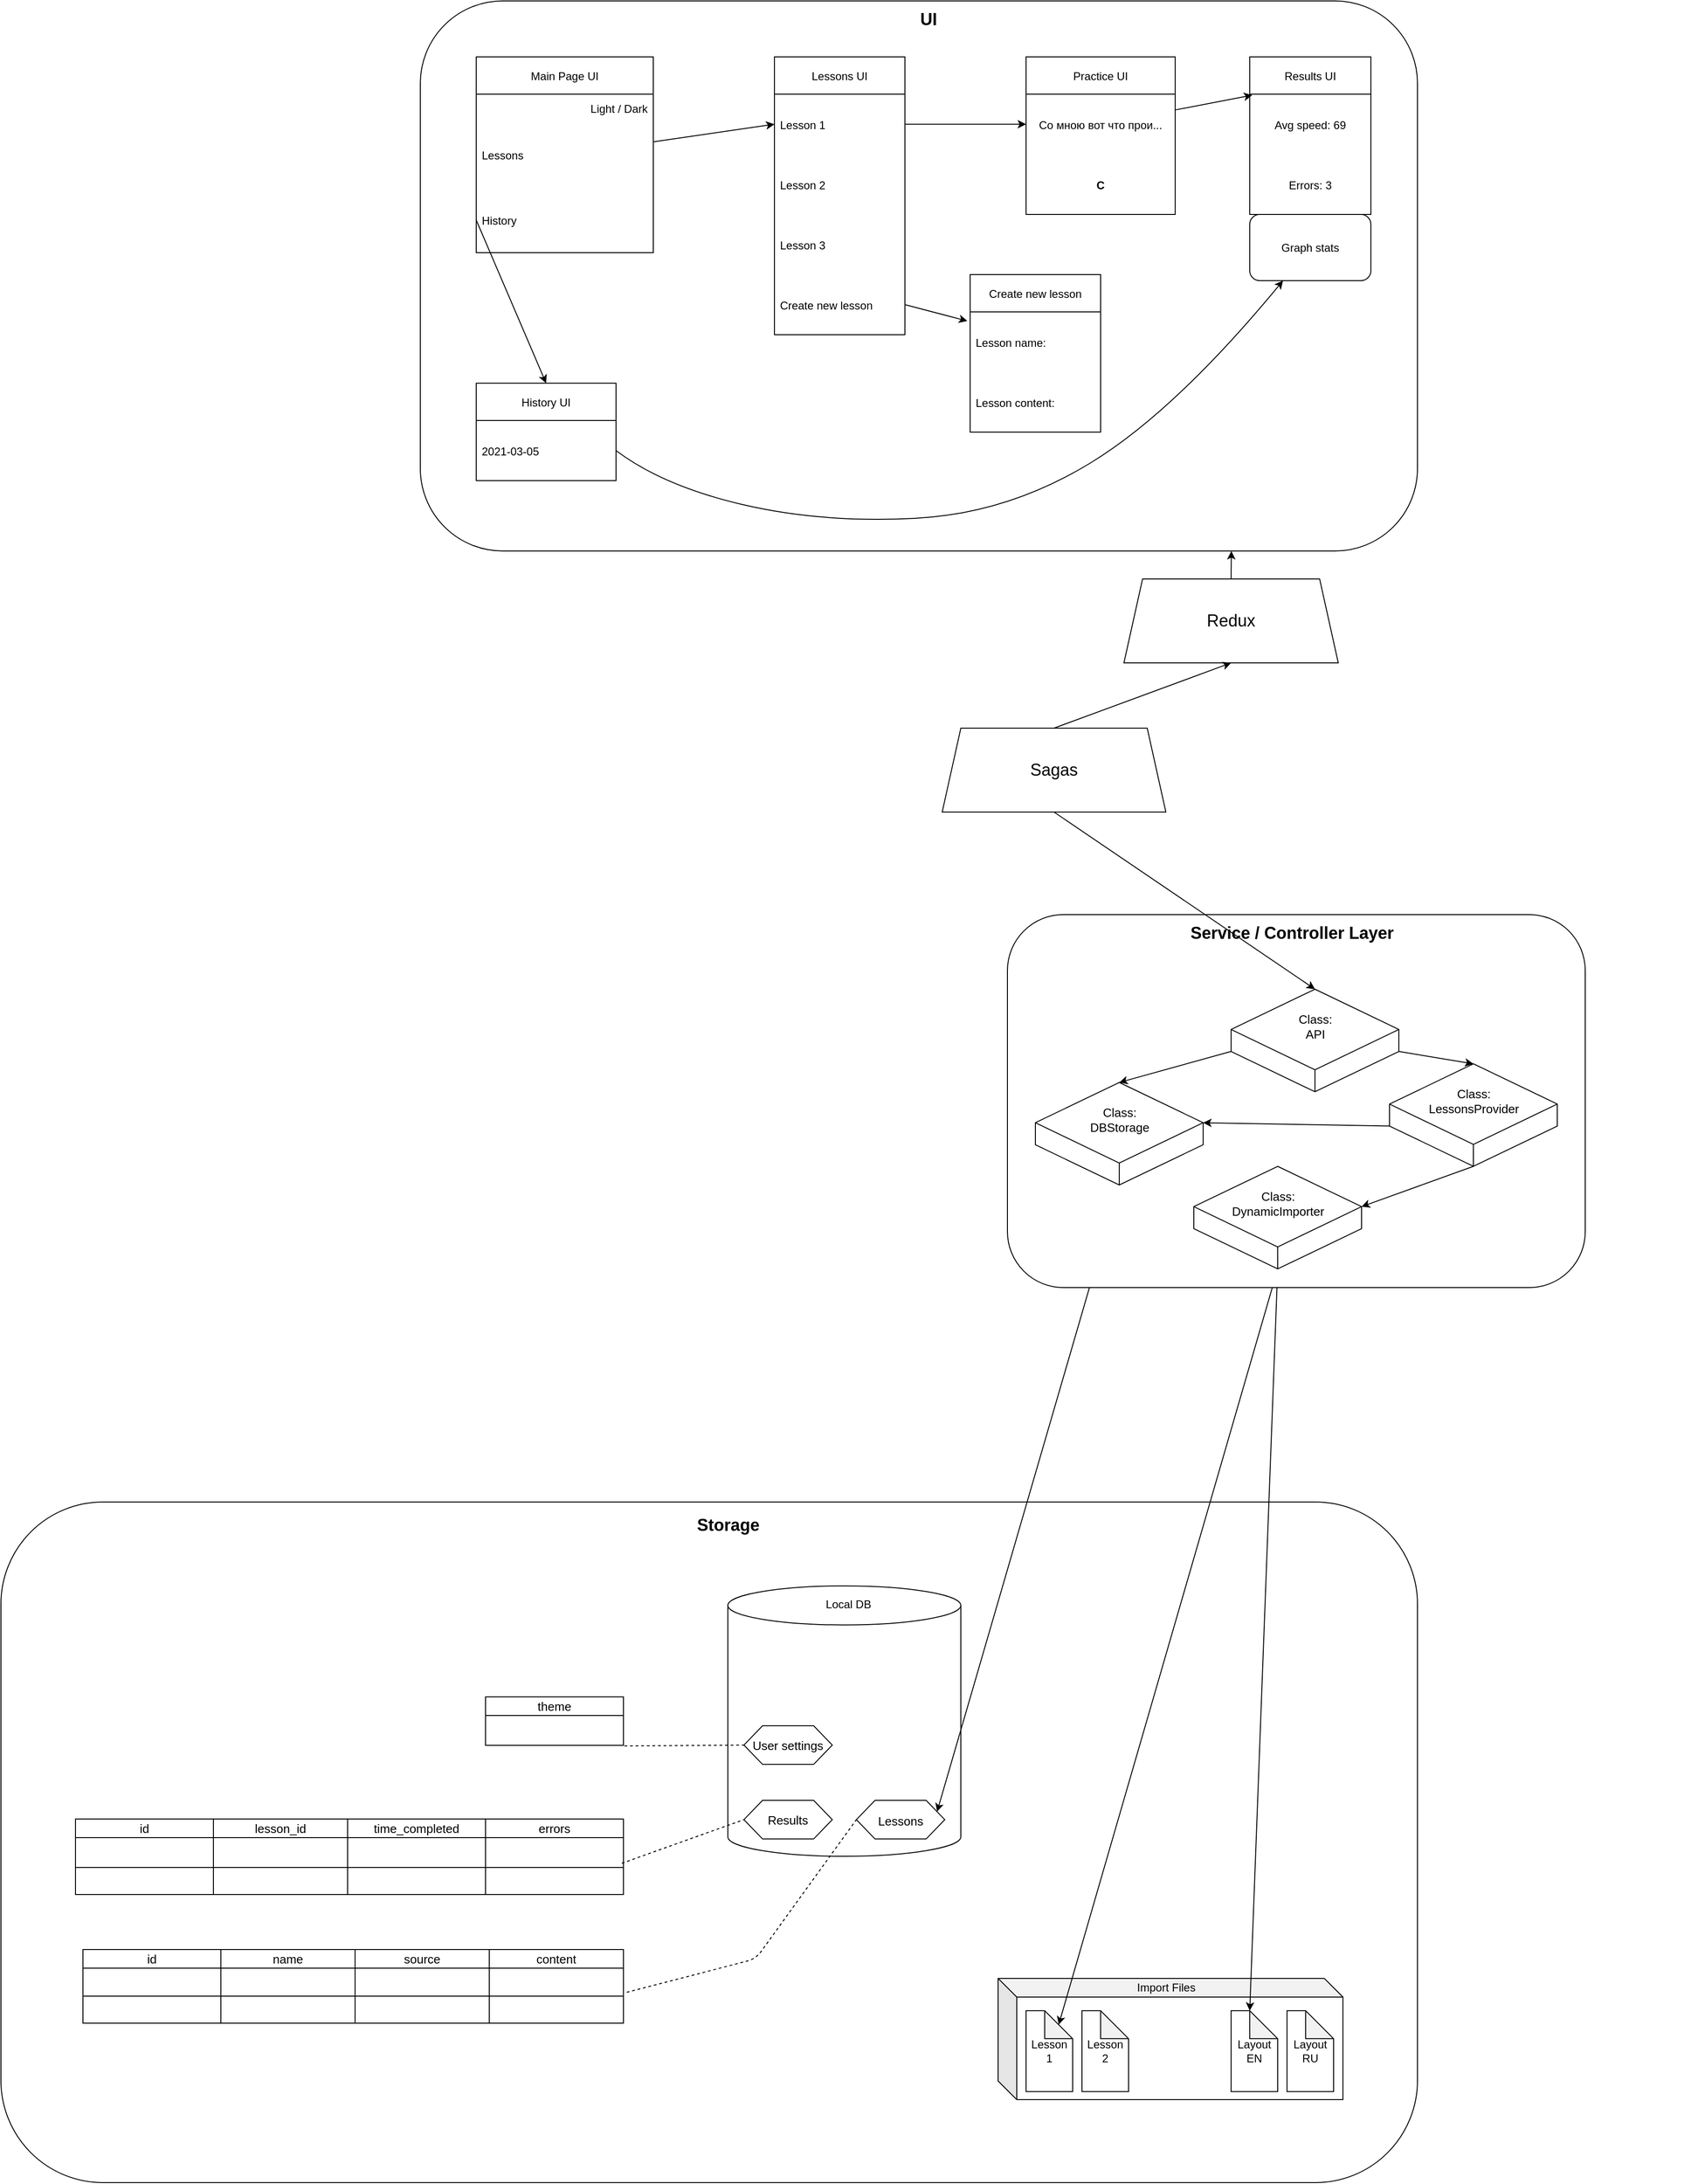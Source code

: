 <mxfile>
    <diagram id="RZQSZx16_u6nkqDhBxkH" name="Page-1">
        <mxGraphModel dx="3760" dy="6053" grid="1" gridSize="10" guides="1" tooltips="1" connect="1" arrows="1" fold="1" page="0" pageScale="1" pageWidth="827" pageHeight="1169" background="none" math="0" shadow="0">
            <root>
                <mxCell id="0"/>
                <mxCell id="1" parent="0"/>
                <mxCell id="492" value="" style="rounded=1;whiteSpace=wrap;html=1;fontSize=18;" vertex="1" parent="1">
                    <mxGeometry x="-840" y="-1120" width="1520" height="730" as="geometry"/>
                </mxCell>
                <mxCell id="36" value="" style="group" vertex="1" connectable="0" parent="1">
                    <mxGeometry x="230" y="-609" width="370" height="130" as="geometry"/>
                </mxCell>
                <mxCell id="28" value="" style="shape=cube;whiteSpace=wrap;html=1;boundedLbl=1;backgroundOutline=1;darkOpacity=0.05;darkOpacity2=0.1;" vertex="1" parent="36">
                    <mxGeometry width="370" height="130" as="geometry"/>
                </mxCell>
                <mxCell id="8" value="Lesson 1" style="shape=note;whiteSpace=wrap;html=1;backgroundOutline=1;darkOpacity=0.05;rounded=0;" parent="36" vertex="1">
                    <mxGeometry x="30" y="34.667" width="50" height="86.667" as="geometry"/>
                </mxCell>
                <mxCell id="9" value="Lesson 2" style="shape=note;whiteSpace=wrap;html=1;backgroundOutline=1;darkOpacity=0.05;rounded=0;" parent="36" vertex="1">
                    <mxGeometry x="90" y="34.667" width="50" height="86.667" as="geometry"/>
                </mxCell>
                <mxCell id="31" value="Layout EN" style="shape=note;whiteSpace=wrap;html=1;backgroundOutline=1;darkOpacity=0.05;rounded=0;" vertex="1" parent="36">
                    <mxGeometry x="250" y="34.667" width="50" height="86.667" as="geometry"/>
                </mxCell>
                <mxCell id="32" value="Layout RU" style="shape=note;whiteSpace=wrap;html=1;backgroundOutline=1;darkOpacity=0.05;rounded=0;" vertex="1" parent="36">
                    <mxGeometry x="310" y="34.667" width="50" height="86.667" as="geometry"/>
                </mxCell>
                <mxCell id="35" value="Import Files" style="text;html=1;align=center;verticalAlign=middle;resizable=0;points=[];autosize=1;strokeColor=none;fillColor=none;" vertex="1" parent="36">
                    <mxGeometry x="140" width="80" height="20" as="geometry"/>
                </mxCell>
                <mxCell id="40" value="" style="group" vertex="1" connectable="0" parent="1">
                    <mxGeometry x="-60" y="-1030" width="250" height="290" as="geometry"/>
                </mxCell>
                <mxCell id="27" value="" style="shape=cylinder3;whiteSpace=wrap;html=1;boundedLbl=1;backgroundOutline=1;size=20.923;" vertex="1" parent="40">
                    <mxGeometry width="250.0" height="290" as="geometry"/>
                </mxCell>
                <mxCell id="38" value="Local DB" style="text;html=1;align=center;verticalAlign=middle;resizable=0;points=[];autosize=1;strokeColor=none;fillColor=none;" vertex="1" parent="40">
                    <mxGeometry x="99.142" y="10.357" width="60" height="20" as="geometry"/>
                </mxCell>
                <mxCell id="45" value="&lt;font style=&quot;font-size: 13px&quot;&gt;Lessons&lt;/font&gt;" style="shape=hexagon;perimeter=hexagonPerimeter2;whiteSpace=wrap;html=1;fixedSize=1;fontSize=18;" vertex="1" parent="40">
                    <mxGeometry x="137.931" y="230" width="94.828" height="41.43" as="geometry"/>
                </mxCell>
                <mxCell id="49" value="Results" style="shape=hexagon;perimeter=hexagonPerimeter2;whiteSpace=wrap;html=1;fixedSize=1;fontSize=13;" vertex="1" parent="40">
                    <mxGeometry x="17.241" y="230" width="94.828" height="41.43" as="geometry"/>
                </mxCell>
                <mxCell id="110" value="User settings" style="shape=hexagon;perimeter=hexagonPerimeter2;whiteSpace=wrap;html=1;fixedSize=1;fontSize=13;" vertex="1" parent="40">
                    <mxGeometry x="17.241" y="150" width="94.828" height="41.43" as="geometry"/>
                </mxCell>
                <mxCell id="95" style="edgeStyle=none;html=1;exitX=0.5;exitY=1;exitDx=0;exitDy=0;exitPerimeter=0;entryX=0;entryY=0;entryDx=35;entryDy=15;entryPerimeter=0;fontSize=13;" edge="1" parent="1" source="86" target="8">
                    <mxGeometry relative="1" as="geometry"/>
                </mxCell>
                <mxCell id="96" style="edgeStyle=none;html=1;exitX=0.5;exitY=1;exitDx=0;exitDy=0;exitPerimeter=0;entryX=0;entryY=0;entryDx=20;entryDy=0;entryPerimeter=0;fontSize=13;" edge="1" parent="1" source="86" target="31">
                    <mxGeometry relative="1" as="geometry"/>
                </mxCell>
                <mxCell id="102" style="edgeStyle=none;html=1;exitX=0.5;exitY=1;exitDx=0;exitDy=0;exitPerimeter=0;entryX=1;entryY=0.25;entryDx=0;entryDy=0;fontSize=13;" edge="1" parent="1" source="99" target="45">
                    <mxGeometry relative="1" as="geometry"/>
                </mxCell>
                <mxCell id="137" value="" style="shape=table;html=1;whiteSpace=wrap;startSize=0;container=1;collapsible=0;childLayout=tableLayout;fontSize=13;" vertex="1" parent="1">
                    <mxGeometry x="-760" y="-780" width="588" height="81" as="geometry"/>
                </mxCell>
                <mxCell id="138" value="" style="shape=partialRectangle;html=1;whiteSpace=wrap;collapsible=0;dropTarget=0;pointerEvents=0;fillColor=none;top=0;left=0;bottom=0;right=0;points=[[0,0.5],[1,0.5]];portConstraint=eastwest;fontSize=13;" vertex="1" parent="137">
                    <mxGeometry width="588" height="20" as="geometry"/>
                </mxCell>
                <mxCell id="139" value="id" style="shape=partialRectangle;html=1;whiteSpace=wrap;connectable=0;fillColor=none;top=0;left=0;bottom=0;right=0;overflow=hidden;pointerEvents=1;fontSize=13;" vertex="1" parent="138">
                    <mxGeometry width="148" height="20" as="geometry">
                        <mxRectangle width="148" height="20" as="alternateBounds"/>
                    </mxGeometry>
                </mxCell>
                <mxCell id="140" value="lesson_id" style="shape=partialRectangle;html=1;whiteSpace=wrap;connectable=0;fillColor=none;top=0;left=0;bottom=0;right=0;overflow=hidden;pointerEvents=1;fontSize=13;" vertex="1" parent="138">
                    <mxGeometry x="148" width="144" height="20" as="geometry">
                        <mxRectangle width="144" height="20" as="alternateBounds"/>
                    </mxGeometry>
                </mxCell>
                <mxCell id="141" value="time_completed" style="shape=partialRectangle;html=1;whiteSpace=wrap;connectable=0;fillColor=none;top=0;left=0;bottom=0;right=0;overflow=hidden;pointerEvents=1;fontSize=13;" vertex="1" parent="138">
                    <mxGeometry x="292" width="148" height="20" as="geometry">
                        <mxRectangle width="148" height="20" as="alternateBounds"/>
                    </mxGeometry>
                </mxCell>
                <mxCell id="435" value="errors" style="shape=partialRectangle;html=1;whiteSpace=wrap;connectable=0;fillColor=none;top=0;left=0;bottom=0;right=0;overflow=hidden;pointerEvents=1;fontSize=13;" vertex="1" parent="138">
                    <mxGeometry x="440" width="148" height="20" as="geometry">
                        <mxRectangle width="148" height="20" as="alternateBounds"/>
                    </mxGeometry>
                </mxCell>
                <mxCell id="142" value="" style="shape=partialRectangle;html=1;whiteSpace=wrap;collapsible=0;dropTarget=0;pointerEvents=0;fillColor=none;top=0;left=0;bottom=0;right=0;points=[[0,0.5],[1,0.5]];portConstraint=eastwest;fontSize=13;" vertex="1" parent="137">
                    <mxGeometry y="20" width="588" height="32" as="geometry"/>
                </mxCell>
                <mxCell id="143" value="" style="shape=partialRectangle;html=1;whiteSpace=wrap;connectable=0;fillColor=none;top=0;left=0;bottom=0;right=0;overflow=hidden;pointerEvents=1;fontSize=13;" vertex="1" parent="142">
                    <mxGeometry width="148" height="32" as="geometry">
                        <mxRectangle width="148" height="32" as="alternateBounds"/>
                    </mxGeometry>
                </mxCell>
                <mxCell id="144" value="" style="shape=partialRectangle;html=1;whiteSpace=wrap;connectable=0;fillColor=none;top=0;left=0;bottom=0;right=0;overflow=hidden;pointerEvents=1;fontSize=13;" vertex="1" parent="142">
                    <mxGeometry x="148" width="144" height="32" as="geometry">
                        <mxRectangle width="144" height="32" as="alternateBounds"/>
                    </mxGeometry>
                </mxCell>
                <mxCell id="145" value="" style="shape=partialRectangle;html=1;whiteSpace=wrap;connectable=0;fillColor=none;top=0;left=0;bottom=0;right=0;overflow=hidden;pointerEvents=1;fontSize=13;" vertex="1" parent="142">
                    <mxGeometry x="292" width="148" height="32" as="geometry">
                        <mxRectangle width="148" height="32" as="alternateBounds"/>
                    </mxGeometry>
                </mxCell>
                <mxCell id="436" style="shape=partialRectangle;html=1;whiteSpace=wrap;connectable=0;fillColor=none;top=0;left=0;bottom=0;right=0;overflow=hidden;pointerEvents=1;fontSize=13;" vertex="1" parent="142">
                    <mxGeometry x="440" width="148" height="32" as="geometry">
                        <mxRectangle width="148" height="32" as="alternateBounds"/>
                    </mxGeometry>
                </mxCell>
                <mxCell id="146" value="" style="shape=partialRectangle;html=1;whiteSpace=wrap;collapsible=0;dropTarget=0;pointerEvents=0;fillColor=none;top=0;left=0;bottom=0;right=0;points=[[0,0.5],[1,0.5]];portConstraint=eastwest;fontSize=13;" vertex="1" parent="137">
                    <mxGeometry y="52" width="588" height="29" as="geometry"/>
                </mxCell>
                <mxCell id="147" value="" style="shape=partialRectangle;html=1;whiteSpace=wrap;connectable=0;fillColor=none;top=0;left=0;bottom=0;right=0;overflow=hidden;pointerEvents=1;fontSize=13;" vertex="1" parent="146">
                    <mxGeometry width="148" height="29" as="geometry">
                        <mxRectangle width="148" height="29" as="alternateBounds"/>
                    </mxGeometry>
                </mxCell>
                <mxCell id="148" value="" style="shape=partialRectangle;html=1;whiteSpace=wrap;connectable=0;fillColor=none;top=0;left=0;bottom=0;right=0;overflow=hidden;pointerEvents=1;fontSize=13;" vertex="1" parent="146">
                    <mxGeometry x="148" width="144" height="29" as="geometry">
                        <mxRectangle width="144" height="29" as="alternateBounds"/>
                    </mxGeometry>
                </mxCell>
                <mxCell id="149" value="" style="shape=partialRectangle;html=1;whiteSpace=wrap;connectable=0;fillColor=none;top=0;left=0;bottom=0;right=0;overflow=hidden;pointerEvents=1;fontSize=13;" vertex="1" parent="146">
                    <mxGeometry x="292" width="148" height="29" as="geometry">
                        <mxRectangle width="148" height="29" as="alternateBounds"/>
                    </mxGeometry>
                </mxCell>
                <mxCell id="437" style="shape=partialRectangle;html=1;whiteSpace=wrap;connectable=0;fillColor=none;top=0;left=0;bottom=0;right=0;overflow=hidden;pointerEvents=1;fontSize=13;" vertex="1" parent="146">
                    <mxGeometry x="440" width="148" height="29" as="geometry">
                        <mxRectangle width="148" height="29" as="alternateBounds"/>
                    </mxGeometry>
                </mxCell>
                <mxCell id="441" value="" style="shape=table;html=1;whiteSpace=wrap;startSize=0;container=1;collapsible=0;childLayout=tableLayout;fontSize=13;" vertex="1" parent="1">
                    <mxGeometry x="-752" y="-640" width="580" height="79" as="geometry"/>
                </mxCell>
                <mxCell id="442" value="" style="shape=partialRectangle;html=1;whiteSpace=wrap;collapsible=0;dropTarget=0;pointerEvents=0;fillColor=none;top=0;left=0;bottom=0;right=0;points=[[0,0.5],[1,0.5]];portConstraint=eastwest;fontSize=13;" vertex="1" parent="441">
                    <mxGeometry width="580" height="20" as="geometry"/>
                </mxCell>
                <mxCell id="443" value="id" style="shape=partialRectangle;html=1;whiteSpace=wrap;connectable=0;fillColor=none;top=0;left=0;bottom=0;right=0;overflow=hidden;pointerEvents=1;fontSize=13;" vertex="1" parent="442">
                    <mxGeometry width="148" height="20" as="geometry">
                        <mxRectangle width="148" height="20" as="alternateBounds"/>
                    </mxGeometry>
                </mxCell>
                <mxCell id="444" value="name" style="shape=partialRectangle;html=1;whiteSpace=wrap;connectable=0;fillColor=none;top=0;left=0;bottom=0;right=0;overflow=hidden;pointerEvents=1;fontSize=13;" vertex="1" parent="442">
                    <mxGeometry x="148" width="144" height="20" as="geometry">
                        <mxRectangle width="144" height="20" as="alternateBounds"/>
                    </mxGeometry>
                </mxCell>
                <mxCell id="518" value="source" style="shape=partialRectangle;html=1;whiteSpace=wrap;connectable=0;fillColor=none;top=0;left=0;bottom=0;right=0;overflow=hidden;pointerEvents=1;fontSize=13;" vertex="1" parent="442">
                    <mxGeometry x="292" width="144" height="20" as="geometry">
                        <mxRectangle width="144" height="20" as="alternateBounds"/>
                    </mxGeometry>
                </mxCell>
                <mxCell id="521" value="content" style="shape=partialRectangle;html=1;whiteSpace=wrap;connectable=0;fillColor=none;top=0;left=0;bottom=0;right=0;overflow=hidden;pointerEvents=1;fontSize=13;" vertex="1" parent="442">
                    <mxGeometry x="436" width="144" height="20" as="geometry">
                        <mxRectangle width="144" height="20" as="alternateBounds"/>
                    </mxGeometry>
                </mxCell>
                <mxCell id="447" value="" style="shape=partialRectangle;html=1;whiteSpace=wrap;collapsible=0;dropTarget=0;pointerEvents=0;fillColor=none;top=0;left=0;bottom=0;right=0;points=[[0,0.5],[1,0.5]];portConstraint=eastwest;fontSize=13;" vertex="1" parent="441">
                    <mxGeometry y="20" width="580" height="30" as="geometry"/>
                </mxCell>
                <mxCell id="448" value="" style="shape=partialRectangle;html=1;whiteSpace=wrap;connectable=0;fillColor=none;top=0;left=0;bottom=0;right=0;overflow=hidden;pointerEvents=1;fontSize=13;" vertex="1" parent="447">
                    <mxGeometry width="148" height="30" as="geometry">
                        <mxRectangle width="148" height="30" as="alternateBounds"/>
                    </mxGeometry>
                </mxCell>
                <mxCell id="449" value="" style="shape=partialRectangle;html=1;whiteSpace=wrap;connectable=0;fillColor=none;top=0;left=0;bottom=0;right=0;overflow=hidden;pointerEvents=1;fontSize=13;" vertex="1" parent="447">
                    <mxGeometry x="148" width="144" height="30" as="geometry">
                        <mxRectangle width="144" height="30" as="alternateBounds"/>
                    </mxGeometry>
                </mxCell>
                <mxCell id="519" style="shape=partialRectangle;html=1;whiteSpace=wrap;connectable=0;fillColor=none;top=0;left=0;bottom=0;right=0;overflow=hidden;pointerEvents=1;fontSize=13;" vertex="1" parent="447">
                    <mxGeometry x="292" width="144" height="30" as="geometry">
                        <mxRectangle width="144" height="30" as="alternateBounds"/>
                    </mxGeometry>
                </mxCell>
                <mxCell id="522" style="shape=partialRectangle;html=1;whiteSpace=wrap;connectable=0;fillColor=none;top=0;left=0;bottom=0;right=0;overflow=hidden;pointerEvents=1;fontSize=13;" vertex="1" parent="447">
                    <mxGeometry x="436" width="144" height="30" as="geometry">
                        <mxRectangle width="144" height="30" as="alternateBounds"/>
                    </mxGeometry>
                </mxCell>
                <mxCell id="452" value="" style="shape=partialRectangle;html=1;whiteSpace=wrap;collapsible=0;dropTarget=0;pointerEvents=0;fillColor=none;top=0;left=0;bottom=0;right=0;points=[[0,0.5],[1,0.5]];portConstraint=eastwest;fontSize=13;" vertex="1" parent="441">
                    <mxGeometry y="50" width="580" height="29" as="geometry"/>
                </mxCell>
                <mxCell id="453" value="" style="shape=partialRectangle;html=1;whiteSpace=wrap;connectable=0;fillColor=none;top=0;left=0;bottom=0;right=0;overflow=hidden;pointerEvents=1;fontSize=13;" vertex="1" parent="452">
                    <mxGeometry width="148" height="29" as="geometry">
                        <mxRectangle width="148" height="29" as="alternateBounds"/>
                    </mxGeometry>
                </mxCell>
                <mxCell id="454" value="" style="shape=partialRectangle;html=1;whiteSpace=wrap;connectable=0;fillColor=none;top=0;left=0;bottom=0;right=0;overflow=hidden;pointerEvents=1;fontSize=13;" vertex="1" parent="452">
                    <mxGeometry x="148" width="144" height="29" as="geometry">
                        <mxRectangle width="144" height="29" as="alternateBounds"/>
                    </mxGeometry>
                </mxCell>
                <mxCell id="520" style="shape=partialRectangle;html=1;whiteSpace=wrap;connectable=0;fillColor=none;top=0;left=0;bottom=0;right=0;overflow=hidden;pointerEvents=1;fontSize=13;" vertex="1" parent="452">
                    <mxGeometry x="292" width="144" height="29" as="geometry">
                        <mxRectangle width="144" height="29" as="alternateBounds"/>
                    </mxGeometry>
                </mxCell>
                <mxCell id="523" style="shape=partialRectangle;html=1;whiteSpace=wrap;connectable=0;fillColor=none;top=0;left=0;bottom=0;right=0;overflow=hidden;pointerEvents=1;fontSize=13;" vertex="1" parent="452">
                    <mxGeometry x="436" width="144" height="29" as="geometry">
                        <mxRectangle width="144" height="29" as="alternateBounds"/>
                    </mxGeometry>
                </mxCell>
                <mxCell id="471" value="" style="endArrow=none;dashed=1;html=1;fontSize=13;entryX=0;entryY=0.5;entryDx=0;entryDy=0;exitX=0.997;exitY=-0.155;exitDx=0;exitDy=0;exitPerimeter=0;" edge="1" parent="1" source="146" target="49">
                    <mxGeometry width="50" height="50" relative="1" as="geometry">
                        <mxPoint x="-680" y="-1720" as="sourcePoint"/>
                        <mxPoint x="-630" y="-1770" as="targetPoint"/>
                    </mxGeometry>
                </mxCell>
                <mxCell id="472" value="" style="endArrow=none;dashed=1;html=1;fontSize=13;entryX=0;entryY=0.5;entryDx=0;entryDy=0;exitX=1.006;exitY=-0.141;exitDx=0;exitDy=0;exitPerimeter=0;" edge="1" parent="1" source="452" target="45">
                    <mxGeometry width="50" height="50" relative="1" as="geometry">
                        <mxPoint x="-553.764" y="-1562.495" as="sourcePoint"/>
                        <mxPoint x="-332.759" y="-1579.285" as="targetPoint"/>
                        <Array as="points">
                            <mxPoint x="-30" y="-630"/>
                        </Array>
                    </mxGeometry>
                </mxCell>
                <mxCell id="474" value="" style="shape=table;html=1;whiteSpace=wrap;startSize=0;container=1;collapsible=0;childLayout=tableLayout;fontSize=13;" vertex="1" parent="1">
                    <mxGeometry x="-320" y="-911" width="148" height="52" as="geometry"/>
                </mxCell>
                <mxCell id="475" value="" style="shape=partialRectangle;html=1;whiteSpace=wrap;collapsible=0;dropTarget=0;pointerEvents=0;fillColor=none;top=0;left=0;bottom=0;right=0;points=[[0,0.5],[1,0.5]];portConstraint=eastwest;fontSize=13;" vertex="1" parent="474">
                    <mxGeometry width="148" height="20" as="geometry"/>
                </mxCell>
                <mxCell id="476" value="theme" style="shape=partialRectangle;html=1;whiteSpace=wrap;connectable=0;fillColor=none;top=0;left=0;bottom=0;right=0;overflow=hidden;pointerEvents=1;fontSize=13;" vertex="1" parent="475">
                    <mxGeometry width="148" height="20" as="geometry">
                        <mxRectangle width="148" height="20" as="alternateBounds"/>
                    </mxGeometry>
                </mxCell>
                <mxCell id="478" value="" style="shape=partialRectangle;html=1;whiteSpace=wrap;collapsible=0;dropTarget=0;pointerEvents=0;fillColor=none;top=0;left=0;bottom=0;right=0;points=[[0,0.5],[1,0.5]];portConstraint=eastwest;fontSize=13;" vertex="1" parent="474">
                    <mxGeometry y="20" width="148" height="32" as="geometry"/>
                </mxCell>
                <mxCell id="479" value="" style="shape=partialRectangle;html=1;whiteSpace=wrap;connectable=0;fillColor=none;top=0;left=0;bottom=0;right=0;overflow=hidden;pointerEvents=1;fontSize=13;" vertex="1" parent="478">
                    <mxGeometry width="148" height="32" as="geometry">
                        <mxRectangle width="148" height="32" as="alternateBounds"/>
                    </mxGeometry>
                </mxCell>
                <mxCell id="484" value="" style="endArrow=none;dashed=1;html=1;fontSize=13;entryX=0;entryY=0.5;entryDx=0;entryDy=0;exitX=1.007;exitY=1.021;exitDx=0;exitDy=0;exitPerimeter=0;" edge="1" parent="1" source="478" target="110">
                    <mxGeometry width="50" height="50" relative="1" as="geometry">
                        <mxPoint x="-553.764" y="-1562.495" as="sourcePoint"/>
                        <mxPoint x="-332.759" y="-1579.285" as="targetPoint"/>
                    </mxGeometry>
                </mxCell>
                <mxCell id="493" value="&lt;b&gt;Storage&lt;/b&gt;" style="text;html=1;align=center;verticalAlign=middle;resizable=0;points=[];autosize=1;strokeColor=none;fillColor=none;fontSize=18;" vertex="1" parent="1">
                    <mxGeometry x="-100" y="-1110" width="80" height="30" as="geometry"/>
                </mxCell>
                <mxCell id="494" value="" style="group" vertex="1" connectable="0" parent="1">
                    <mxGeometry x="70" y="-1790" width="910" height="630" as="geometry"/>
                </mxCell>
                <mxCell id="490" value="" style="rounded=1;whiteSpace=wrap;html=1;fontSize=13;" vertex="1" parent="494">
                    <mxGeometry x="170" y="40" width="620" height="400" as="geometry"/>
                </mxCell>
                <mxCell id="92" value="" style="group" vertex="1" connectable="0" parent="494">
                    <mxGeometry x="580" y="200" width="180" height="110" as="geometry"/>
                </mxCell>
                <mxCell id="85" value="&lt;br&gt;" style="html=1;whiteSpace=wrap;shape=isoCube2;backgroundOutline=1;isoAngle=15;fontSize=13;" vertex="1" parent="92">
                    <mxGeometry width="180" height="110" as="geometry"/>
                </mxCell>
                <mxCell id="87" value="Class:&lt;br&gt;LessonsProvider" style="text;html=1;align=center;verticalAlign=middle;resizable=0;points=[];autosize=1;strokeColor=none;fillColor=none;fontSize=13;" vertex="1" parent="92">
                    <mxGeometry x="35" y="20" width="110" height="40" as="geometry"/>
                </mxCell>
                <mxCell id="94" style="edgeStyle=none;html=1;exitX=0.5;exitY=1;exitDx=0;exitDy=0;exitPerimeter=0;entryX=0;entryY=0;entryDx=180;entryDy=43.214;entryPerimeter=0;fontSize=13;" edge="1" parent="494" source="85" target="86">
                    <mxGeometry relative="1" as="geometry"/>
                </mxCell>
                <mxCell id="101" style="edgeStyle=none;html=1;exitX=0;exitY=0;exitDx=0;exitDy=66.786;exitPerimeter=0;entryX=0;entryY=0;entryDx=180;entryDy=43.214;entryPerimeter=0;fontSize=13;" edge="1" parent="494" source="85" target="99">
                    <mxGeometry relative="1" as="geometry"/>
                </mxCell>
                <mxCell id="98" value="" style="group" vertex="1" connectable="0" parent="494">
                    <mxGeometry x="200" y="220" width="180" height="110" as="geometry"/>
                </mxCell>
                <mxCell id="99" value="&lt;br&gt;" style="html=1;whiteSpace=wrap;shape=isoCube2;backgroundOutline=1;isoAngle=15;fontSize=13;" vertex="1" parent="98">
                    <mxGeometry width="180" height="110" as="geometry"/>
                </mxCell>
                <mxCell id="100" value="Class:&lt;br&gt;DBStorage" style="text;html=1;align=center;verticalAlign=middle;resizable=0;points=[];autosize=1;strokeColor=none;fillColor=none;fontSize=13;" vertex="1" parent="98">
                    <mxGeometry x="50" y="20" width="80" height="40" as="geometry"/>
                </mxCell>
                <mxCell id="486" value="" style="group" vertex="1" connectable="0" parent="494">
                    <mxGeometry x="410" y="120" width="180" height="110" as="geometry"/>
                </mxCell>
                <mxCell id="487" value="&lt;br&gt;" style="html=1;whiteSpace=wrap;shape=isoCube2;backgroundOutline=1;isoAngle=15;fontSize=13;" vertex="1" parent="486">
                    <mxGeometry width="180" height="110" as="geometry"/>
                </mxCell>
                <mxCell id="488" value="Class:&lt;br&gt;API" style="text;html=1;align=center;verticalAlign=middle;resizable=0;points=[];autosize=1;strokeColor=none;fillColor=none;fontSize=13;" vertex="1" parent="486">
                    <mxGeometry x="65" y="20" width="50" height="40" as="geometry"/>
                </mxCell>
                <mxCell id="489" style="edgeStyle=none;html=1;entryX=0.5;entryY=0;entryDx=0;entryDy=0;entryPerimeter=0;fontSize=13;exitX=0;exitY=0;exitDx=0;exitDy=66.786;exitPerimeter=0;" edge="1" parent="494" source="487" target="99">
                    <mxGeometry relative="1" as="geometry"/>
                </mxCell>
                <mxCell id="491" value="&lt;b&gt;&lt;font style=&quot;font-size: 18px&quot;&gt;Service / Controller Layer&lt;/font&gt;&lt;/b&gt;" style="text;html=1;align=center;verticalAlign=middle;resizable=0;points=[];autosize=1;strokeColor=none;fillColor=none;fontSize=13;" vertex="1" parent="494">
                    <mxGeometry x="360" y="50" width="230" height="20" as="geometry"/>
                </mxCell>
                <mxCell id="91" value="" style="group" vertex="1" connectable="0" parent="494">
                    <mxGeometry x="370" y="310" width="180" height="110" as="geometry"/>
                </mxCell>
                <mxCell id="86" value="" style="html=1;whiteSpace=wrap;shape=isoCube2;backgroundOutline=1;isoAngle=15;fontSize=13;" vertex="1" parent="91">
                    <mxGeometry width="180" height="110" as="geometry"/>
                </mxCell>
                <mxCell id="88" value="Class:&lt;br&gt;DynamicImporter" style="text;html=1;align=center;verticalAlign=middle;resizable=0;points=[];autosize=1;strokeColor=none;fillColor=none;fontSize=13;" vertex="1" parent="91">
                    <mxGeometry x="35" y="20" width="110" height="40" as="geometry"/>
                </mxCell>
                <mxCell id="499" style="edgeStyle=none;html=1;exitX=0;exitY=0;exitDx=180;exitDy=66.786;exitPerimeter=0;entryX=0.5;entryY=0;entryDx=0;entryDy=0;entryPerimeter=0;fontSize=18;" edge="1" parent="494" source="487" target="85">
                    <mxGeometry relative="1" as="geometry"/>
                </mxCell>
                <mxCell id="495" value="" style="group" vertex="1" connectable="0" parent="1">
                    <mxGeometry x="-330" y="-2730" width="1070" height="620" as="geometry"/>
                </mxCell>
                <mxCell id="44" value="" style="group" vertex="1" connectable="0" parent="495">
                    <mxGeometry x="290" width="780" height="620" as="geometry"/>
                </mxCell>
                <mxCell id="41" value="" style="rounded=1;whiteSpace=wrap;html=1;" vertex="1" parent="44">
                    <mxGeometry x="-350" width="1070" height="590" as="geometry"/>
                </mxCell>
                <mxCell id="2" value="Lessons UI" style="swimlane;fontStyle=0;childLayout=stackLayout;horizontal=1;startSize=40;horizontalStack=0;resizeParent=1;resizeParentMax=0;resizeLast=0;collapsible=1;marginBottom=0;rounded=0;" parent="44" vertex="1">
                    <mxGeometry x="30" y="60" width="140" height="298" as="geometry">
                        <mxRectangle x="20" y="50" width="50" height="30" as="alternateBounds"/>
                    </mxGeometry>
                </mxCell>
                <mxCell id="3" value="Lesson 1" style="text;strokeColor=none;fillColor=none;align=left;verticalAlign=middle;spacingLeft=4;spacingRight=4;overflow=hidden;points=[[0,0.5],[1,0.5]];portConstraint=eastwest;rotatable=0;rounded=0;" parent="2" vertex="1">
                    <mxGeometry y="40" width="140" height="64.5" as="geometry"/>
                </mxCell>
                <mxCell id="4" value="Lesson 2" style="text;strokeColor=none;fillColor=none;align=left;verticalAlign=middle;spacingLeft=4;spacingRight=4;overflow=hidden;points=[[0,0.5],[1,0.5]];portConstraint=eastwest;rotatable=0;rounded=0;" parent="2" vertex="1">
                    <mxGeometry y="104.5" width="140" height="64.5" as="geometry"/>
                </mxCell>
                <mxCell id="5" value="Lesson 3" style="text;strokeColor=none;fillColor=none;align=left;verticalAlign=middle;spacingLeft=4;spacingRight=4;overflow=hidden;points=[[0,0.5],[1,0.5]];portConstraint=eastwest;rotatable=0;rounded=0;" parent="2" vertex="1">
                    <mxGeometry y="169" width="140" height="64.5" as="geometry"/>
                </mxCell>
                <mxCell id="83" value="Create new lesson" style="text;strokeColor=none;fillColor=none;align=left;verticalAlign=middle;spacingLeft=4;spacingRight=4;overflow=hidden;points=[[0,0.5],[1,0.5]];portConstraint=eastwest;rotatable=0;rounded=0;" vertex="1" parent="2">
                    <mxGeometry y="233.5" width="140" height="64.5" as="geometry"/>
                </mxCell>
                <mxCell id="15" value="Results UI" style="swimlane;fontStyle=0;childLayout=stackLayout;horizontal=1;startSize=40;horizontalStack=0;resizeParent=1;resizeParentMax=0;resizeLast=0;collapsible=1;marginBottom=0;rounded=0;" parent="44" vertex="1">
                    <mxGeometry x="540" y="60" width="130" height="169" as="geometry">
                        <mxRectangle x="540" y="80" width="90" height="30" as="alternateBounds"/>
                    </mxGeometry>
                </mxCell>
                <mxCell id="16" value="Avg speed: 69" style="text;strokeColor=none;fillColor=none;align=center;verticalAlign=middle;spacingLeft=4;spacingRight=4;overflow=hidden;points=[[0,0.5],[1,0.5]];portConstraint=eastwest;rotatable=0;rounded=0;" parent="15" vertex="1">
                    <mxGeometry y="40" width="130" height="64.5" as="geometry"/>
                </mxCell>
                <mxCell id="17" value="Errors: 3" style="text;strokeColor=none;fillColor=none;align=center;verticalAlign=middle;spacingLeft=4;spacingRight=4;overflow=hidden;points=[[0,0.5],[1,0.5]];portConstraint=eastwest;rotatable=0;fontStyle=0;rounded=0;" parent="15" vertex="1">
                    <mxGeometry y="104.5" width="130" height="64.5" as="geometry"/>
                </mxCell>
                <mxCell id="25" value="Graph stats" style="rounded=1;whiteSpace=wrap;html=1;" vertex="1" parent="44">
                    <mxGeometry x="540" y="229" width="130" height="71" as="geometry"/>
                </mxCell>
                <mxCell id="43" value="&lt;b&gt;&lt;font style=&quot;font-size: 18px&quot;&gt;UI&lt;/font&gt;&lt;/b&gt;" style="text;html=1;align=center;verticalAlign=middle;resizable=0;points=[];autosize=1;strokeColor=none;fillColor=none;" vertex="1" parent="44">
                    <mxGeometry x="180" y="10" width="30" height="20" as="geometry"/>
                </mxCell>
                <mxCell id="10" value="Practice UI" style="swimlane;fontStyle=0;childLayout=stackLayout;horizontal=1;startSize=40;horizontalStack=0;resizeParent=1;resizeParentMax=0;resizeLast=0;collapsible=1;marginBottom=0;rounded=0;" parent="44" vertex="1">
                    <mxGeometry x="300" y="60" width="160" height="169" as="geometry">
                        <mxRectangle x="300" y="80" width="90" height="30" as="alternateBounds"/>
                    </mxGeometry>
                </mxCell>
                <mxCell id="11" value="Со мною вот что прои..." style="text;strokeColor=none;fillColor=none;align=center;verticalAlign=middle;spacingLeft=4;spacingRight=4;overflow=hidden;points=[[0,0.5],[1,0.5]];portConstraint=eastwest;rotatable=0;rounded=0;" parent="10" vertex="1">
                    <mxGeometry y="40" width="160" height="64.5" as="geometry"/>
                </mxCell>
                <mxCell id="12" value="C" style="text;strokeColor=none;fillColor=none;align=center;verticalAlign=middle;spacingLeft=4;spacingRight=4;overflow=hidden;points=[[0,0.5],[1,0.5]];portConstraint=eastwest;rotatable=0;fontStyle=1;rounded=0;" parent="10" vertex="1">
                    <mxGeometry y="104.5" width="160" height="64.5" as="geometry"/>
                </mxCell>
                <mxCell id="63" style="edgeStyle=none;html=1;entryX=0;entryY=0.5;entryDx=0;entryDy=0;fontSize=13;" edge="1" parent="44" source="3" target="11">
                    <mxGeometry relative="1" as="geometry"/>
                </mxCell>
                <mxCell id="64" style="edgeStyle=none;html=1;entryX=0.021;entryY=0.017;entryDx=0;entryDy=0;entryPerimeter=0;fontSize=13;" edge="1" parent="44" source="11" target="16">
                    <mxGeometry relative="1" as="geometry"/>
                </mxCell>
                <mxCell id="71" value="History UI" style="swimlane;fontStyle=0;childLayout=stackLayout;horizontal=1;startSize=40;horizontalStack=0;resizeParent=1;resizeParentMax=0;resizeLast=0;collapsible=1;marginBottom=0;rounded=0;" vertex="1" parent="44">
                    <mxGeometry x="-290" y="410" width="150" height="104.5" as="geometry">
                        <mxRectangle x="20" y="50" width="50" height="30" as="alternateBounds"/>
                    </mxGeometry>
                </mxCell>
                <mxCell id="73" value="2021-03-05" style="text;strokeColor=none;fillColor=none;align=left;verticalAlign=middle;spacingLeft=4;spacingRight=4;overflow=hidden;points=[[0,0.5],[1,0.5]];portConstraint=eastwest;rotatable=0;rounded=0;" vertex="1" parent="71">
                    <mxGeometry y="40" width="150" height="64.5" as="geometry"/>
                </mxCell>
                <mxCell id="80" value="" style="curved=1;endArrow=classic;html=1;fontSize=13;exitX=1;exitY=0.5;exitDx=0;exitDy=0;" edge="1" parent="44" source="73" target="25">
                    <mxGeometry width="50" height="50" relative="1" as="geometry">
                        <mxPoint x="90" y="550" as="sourcePoint"/>
                        <mxPoint x="140" y="500" as="targetPoint"/>
                        <Array as="points">
                            <mxPoint x="-90" y="520"/>
                            <mxPoint x="80" y="560"/>
                            <mxPoint x="280" y="550"/>
                            <mxPoint x="460" y="440"/>
                        </Array>
                    </mxGeometry>
                </mxCell>
                <mxCell id="66" value="Create new lesson" style="swimlane;fontStyle=0;childLayout=stackLayout;horizontal=1;startSize=40;horizontalStack=0;resizeParent=1;resizeParentMax=0;resizeLast=0;collapsible=1;marginBottom=0;rounded=0;" vertex="1" parent="44">
                    <mxGeometry x="240" y="293.5" width="140" height="169" as="geometry">
                        <mxRectangle x="20" y="50" width="50" height="30" as="alternateBounds"/>
                    </mxGeometry>
                </mxCell>
                <mxCell id="67" value="Lesson name:" style="text;strokeColor=none;fillColor=none;align=left;verticalAlign=middle;spacingLeft=4;spacingRight=4;overflow=hidden;points=[[0,0.5],[1,0.5]];portConstraint=eastwest;rotatable=0;rounded=0;" vertex="1" parent="66">
                    <mxGeometry y="40" width="140" height="64.5" as="geometry"/>
                </mxCell>
                <mxCell id="68" value="Lesson content:" style="text;strokeColor=none;fillColor=none;align=left;verticalAlign=middle;spacingLeft=4;spacingRight=4;overflow=hidden;points=[[0,0.5],[1,0.5]];portConstraint=eastwest;rotatable=0;rounded=0;" vertex="1" parent="66">
                    <mxGeometry y="104.5" width="140" height="64.5" as="geometry"/>
                </mxCell>
                <mxCell id="84" style="edgeStyle=none;html=1;exitX=1;exitY=0.5;exitDx=0;exitDy=0;entryX=-0.022;entryY=0.152;entryDx=0;entryDy=0;entryPerimeter=0;fontSize=13;" edge="1" parent="44" source="83" target="67">
                    <mxGeometry relative="1" as="geometry"/>
                </mxCell>
                <mxCell id="50" value="Main Page UI" style="swimlane;fontStyle=0;childLayout=stackLayout;horizontal=1;startSize=40;horizontalStack=0;resizeParent=1;resizeParentMax=0;resizeLast=0;collapsible=1;marginBottom=0;rounded=0;" vertex="1" parent="495">
                    <mxGeometry y="60" width="190" height="210" as="geometry">
                        <mxRectangle x="20" y="50" width="50" height="30" as="alternateBounds"/>
                    </mxGeometry>
                </mxCell>
                <mxCell id="51" value="Light / Dark" style="text;strokeColor=none;fillColor=none;align=right;verticalAlign=middle;spacingLeft=4;spacingRight=4;overflow=hidden;points=[[0,0.5],[1,0.5]];portConstraint=eastwest;rotatable=0;rounded=0;" vertex="1" parent="50">
                    <mxGeometry y="40" width="190" height="30" as="geometry"/>
                </mxCell>
                <mxCell id="52" value="Lessons" style="text;strokeColor=none;fillColor=none;align=left;verticalAlign=middle;spacingLeft=4;spacingRight=4;overflow=hidden;points=[[0,0.5],[1,0.5]];portConstraint=eastwest;rotatable=0;rounded=0;" vertex="1" parent="50">
                    <mxGeometry y="70" width="190" height="70" as="geometry"/>
                </mxCell>
                <mxCell id="58" value="History" style="text;strokeColor=none;fillColor=none;align=left;verticalAlign=middle;spacingLeft=4;spacingRight=4;overflow=hidden;points=[[0,0.5],[1,0.5]];portConstraint=eastwest;rotatable=0;rounded=0;" vertex="1" parent="50">
                    <mxGeometry y="140" width="190" height="70" as="geometry"/>
                </mxCell>
                <mxCell id="62" style="edgeStyle=none;html=1;entryX=0;entryY=0.5;entryDx=0;entryDy=0;fontSize=13;" edge="1" parent="495" source="52" target="3">
                    <mxGeometry relative="1" as="geometry"/>
                </mxCell>
                <mxCell id="76" style="edgeStyle=none;html=1;exitX=0;exitY=0.5;exitDx=0;exitDy=0;entryX=0.5;entryY=0;entryDx=0;entryDy=0;fontSize=13;" edge="1" parent="495" source="58" target="71">
                    <mxGeometry relative="1" as="geometry"/>
                </mxCell>
                <mxCell id="528" style="edgeStyle=none;html=1;exitX=0.5;exitY=0;exitDx=0;exitDy=0;fontSize=18;" edge="1" parent="1" source="524">
                    <mxGeometry relative="1" as="geometry">
                        <mxPoint x="480.263" y="-2140" as="targetPoint"/>
                    </mxGeometry>
                </mxCell>
                <mxCell id="524" value="Redux" style="shape=trapezoid;perimeter=trapezoidPerimeter;whiteSpace=wrap;html=1;fixedSize=1;fontSize=18;" vertex="1" parent="1">
                    <mxGeometry x="365" y="-2110" width="230" height="90" as="geometry"/>
                </mxCell>
                <mxCell id="526" style="edgeStyle=none;html=1;exitX=0.5;exitY=1;exitDx=0;exitDy=0;entryX=0.5;entryY=0;entryDx=0;entryDy=0;entryPerimeter=0;fontSize=18;" edge="1" parent="1" source="525" target="487">
                    <mxGeometry relative="1" as="geometry"/>
                </mxCell>
                <mxCell id="527" style="edgeStyle=none;html=1;exitX=0.5;exitY=0;exitDx=0;exitDy=0;entryX=0.5;entryY=1;entryDx=0;entryDy=0;fontSize=18;" edge="1" parent="1" source="525" target="524">
                    <mxGeometry relative="1" as="geometry"/>
                </mxCell>
                <mxCell id="525" value="Sagas" style="shape=trapezoid;perimeter=trapezoidPerimeter;whiteSpace=wrap;html=1;fixedSize=1;fontSize=18;" vertex="1" parent="1">
                    <mxGeometry x="170" y="-1950" width="240" height="90" as="geometry"/>
                </mxCell>
            </root>
        </mxGraphModel>
    </diagram>
</mxfile>